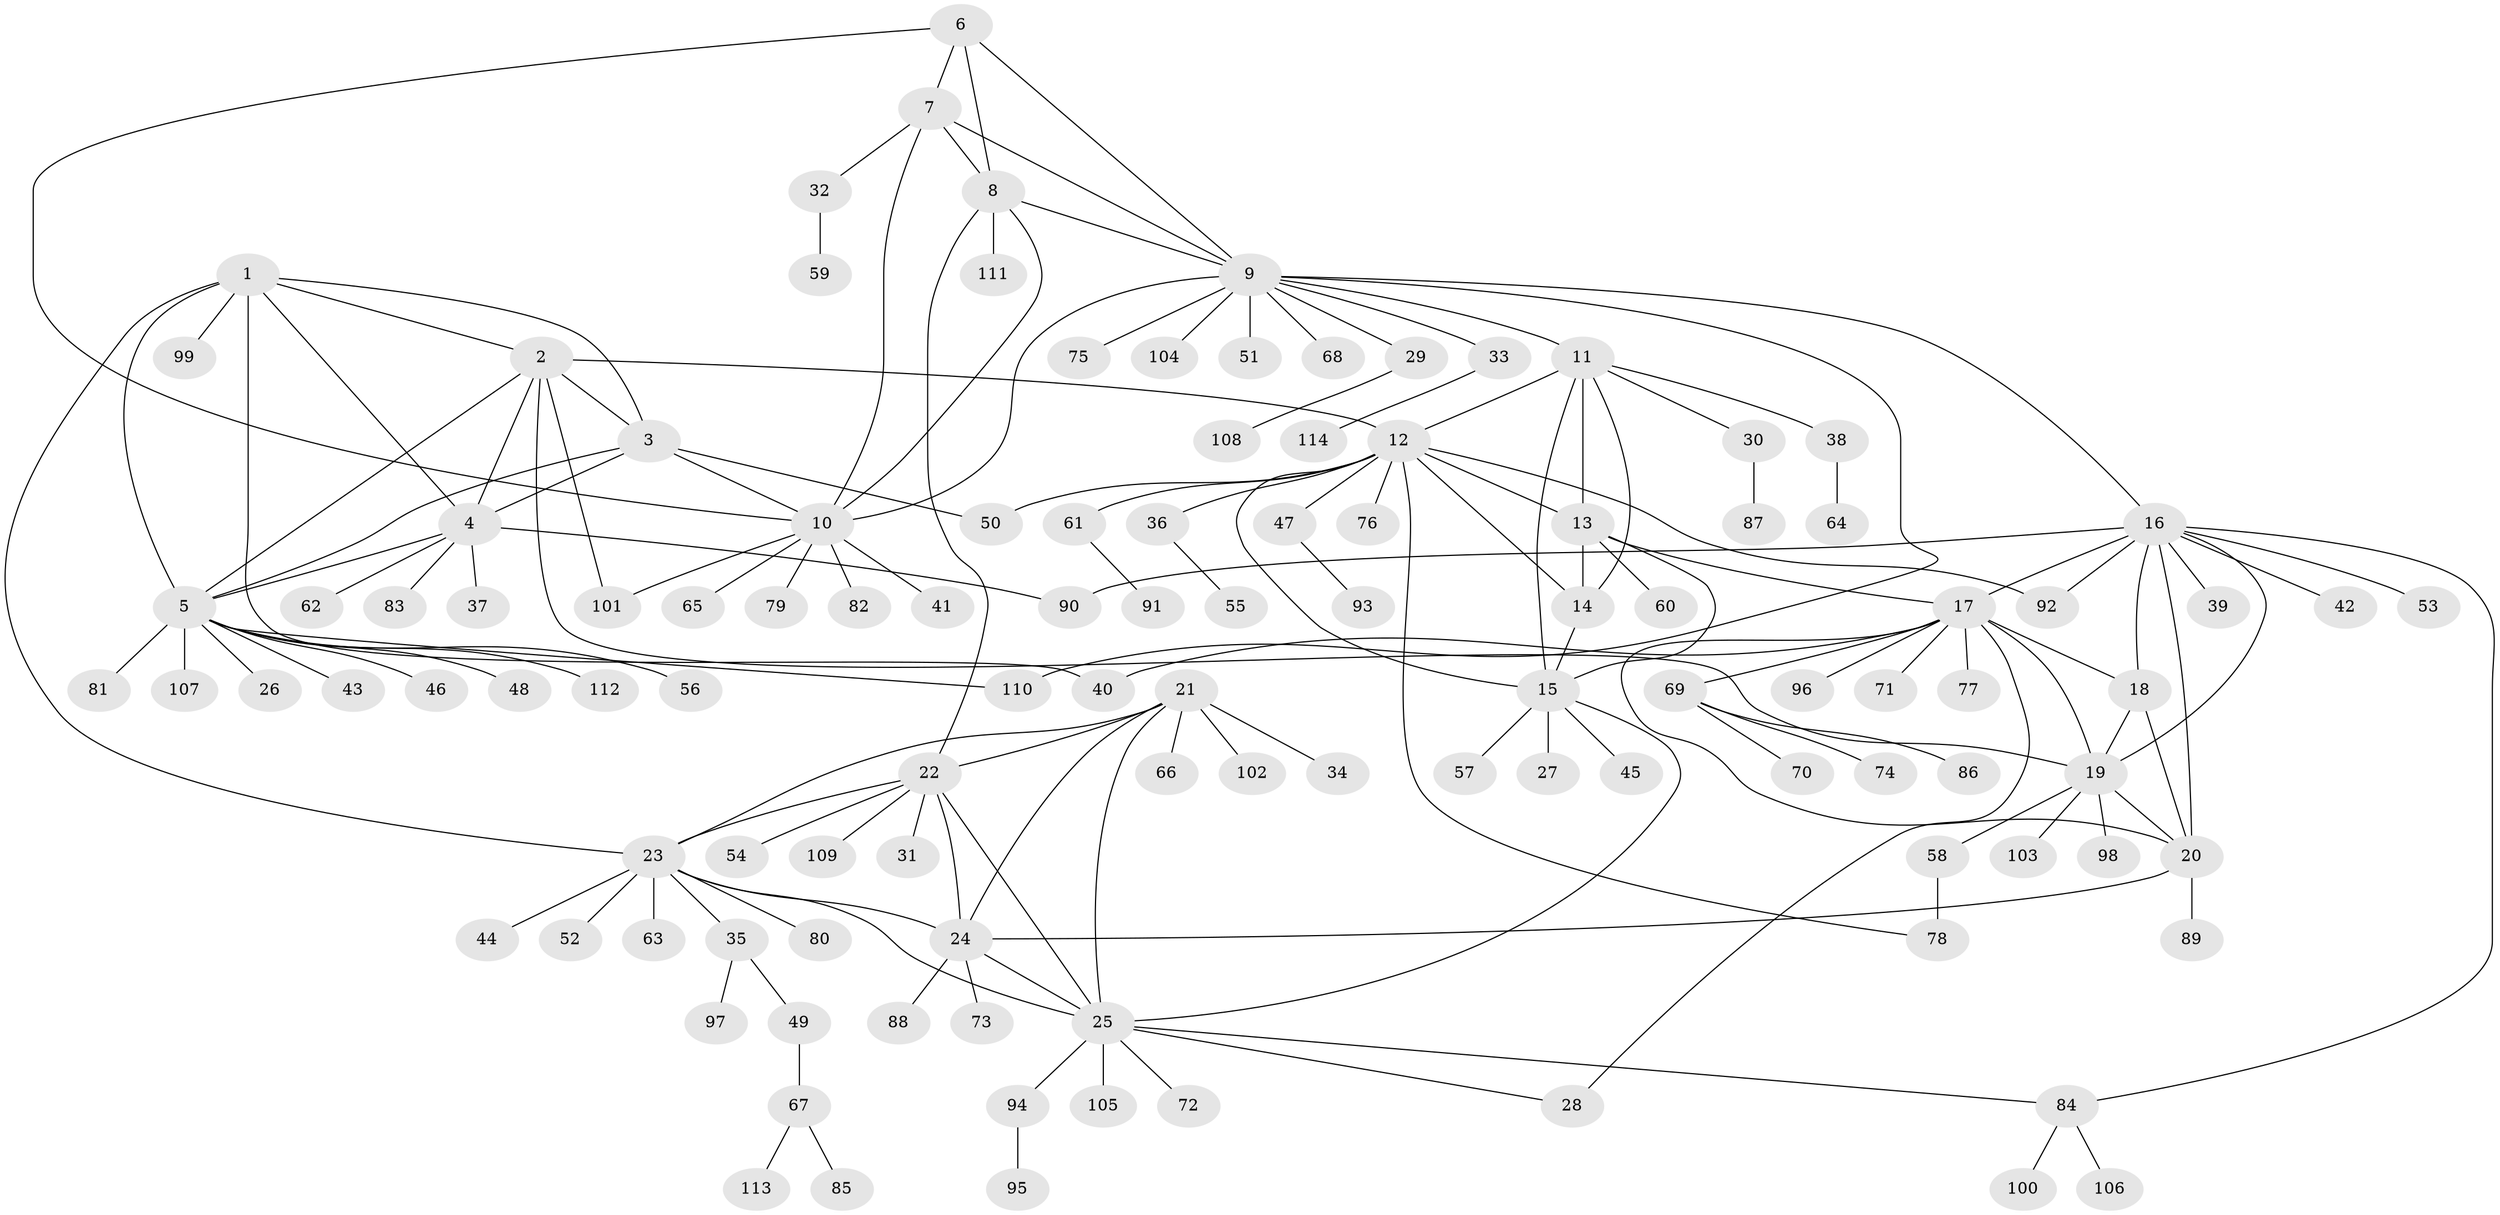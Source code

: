 // coarse degree distribution, {5: 0.0449438202247191, 6: 0.02247191011235955, 14: 0.02247191011235955, 4: 0.02247191011235955, 12: 0.02247191011235955, 8: 0.011235955056179775, 7: 0.02247191011235955, 10: 0.011235955056179775, 3: 0.0449438202247191, 9: 0.02247191011235955, 13: 0.011235955056179775, 1: 0.6404494382022472, 2: 0.10112359550561797}
// Generated by graph-tools (version 1.1) at 2025/42/03/06/25 10:42:07]
// undirected, 114 vertices, 158 edges
graph export_dot {
graph [start="1"]
  node [color=gray90,style=filled];
  1;
  2;
  3;
  4;
  5;
  6;
  7;
  8;
  9;
  10;
  11;
  12;
  13;
  14;
  15;
  16;
  17;
  18;
  19;
  20;
  21;
  22;
  23;
  24;
  25;
  26;
  27;
  28;
  29;
  30;
  31;
  32;
  33;
  34;
  35;
  36;
  37;
  38;
  39;
  40;
  41;
  42;
  43;
  44;
  45;
  46;
  47;
  48;
  49;
  50;
  51;
  52;
  53;
  54;
  55;
  56;
  57;
  58;
  59;
  60;
  61;
  62;
  63;
  64;
  65;
  66;
  67;
  68;
  69;
  70;
  71;
  72;
  73;
  74;
  75;
  76;
  77;
  78;
  79;
  80;
  81;
  82;
  83;
  84;
  85;
  86;
  87;
  88;
  89;
  90;
  91;
  92;
  93;
  94;
  95;
  96;
  97;
  98;
  99;
  100;
  101;
  102;
  103;
  104;
  105;
  106;
  107;
  108;
  109;
  110;
  111;
  112;
  113;
  114;
  1 -- 2;
  1 -- 3;
  1 -- 4;
  1 -- 5;
  1 -- 23;
  1 -- 40;
  1 -- 99;
  2 -- 3;
  2 -- 4;
  2 -- 5;
  2 -- 12;
  2 -- 19;
  2 -- 101;
  3 -- 4;
  3 -- 5;
  3 -- 10;
  3 -- 50;
  4 -- 5;
  4 -- 37;
  4 -- 62;
  4 -- 83;
  4 -- 90;
  5 -- 26;
  5 -- 43;
  5 -- 46;
  5 -- 48;
  5 -- 56;
  5 -- 81;
  5 -- 107;
  5 -- 110;
  5 -- 112;
  6 -- 7;
  6 -- 8;
  6 -- 9;
  6 -- 10;
  7 -- 8;
  7 -- 9;
  7 -- 10;
  7 -- 32;
  8 -- 9;
  8 -- 10;
  8 -- 22;
  8 -- 111;
  9 -- 10;
  9 -- 11;
  9 -- 16;
  9 -- 29;
  9 -- 33;
  9 -- 51;
  9 -- 68;
  9 -- 75;
  9 -- 104;
  9 -- 110;
  10 -- 41;
  10 -- 65;
  10 -- 79;
  10 -- 82;
  10 -- 101;
  11 -- 12;
  11 -- 13;
  11 -- 14;
  11 -- 15;
  11 -- 30;
  11 -- 38;
  12 -- 13;
  12 -- 14;
  12 -- 15;
  12 -- 36;
  12 -- 47;
  12 -- 50;
  12 -- 61;
  12 -- 76;
  12 -- 78;
  12 -- 92;
  13 -- 14;
  13 -- 15;
  13 -- 17;
  13 -- 60;
  14 -- 15;
  15 -- 25;
  15 -- 27;
  15 -- 45;
  15 -- 57;
  16 -- 17;
  16 -- 18;
  16 -- 19;
  16 -- 20;
  16 -- 39;
  16 -- 42;
  16 -- 53;
  16 -- 84;
  16 -- 90;
  16 -- 92;
  17 -- 18;
  17 -- 19;
  17 -- 20;
  17 -- 28;
  17 -- 40;
  17 -- 69;
  17 -- 71;
  17 -- 77;
  17 -- 96;
  18 -- 19;
  18 -- 20;
  19 -- 20;
  19 -- 58;
  19 -- 98;
  19 -- 103;
  20 -- 24;
  20 -- 89;
  21 -- 22;
  21 -- 23;
  21 -- 24;
  21 -- 25;
  21 -- 34;
  21 -- 66;
  21 -- 102;
  22 -- 23;
  22 -- 24;
  22 -- 25;
  22 -- 31;
  22 -- 54;
  22 -- 109;
  23 -- 24;
  23 -- 25;
  23 -- 35;
  23 -- 44;
  23 -- 52;
  23 -- 63;
  23 -- 80;
  24 -- 25;
  24 -- 73;
  24 -- 88;
  25 -- 28;
  25 -- 72;
  25 -- 84;
  25 -- 94;
  25 -- 105;
  29 -- 108;
  30 -- 87;
  32 -- 59;
  33 -- 114;
  35 -- 49;
  35 -- 97;
  36 -- 55;
  38 -- 64;
  47 -- 93;
  49 -- 67;
  58 -- 78;
  61 -- 91;
  67 -- 85;
  67 -- 113;
  69 -- 70;
  69 -- 74;
  69 -- 86;
  84 -- 100;
  84 -- 106;
  94 -- 95;
}
